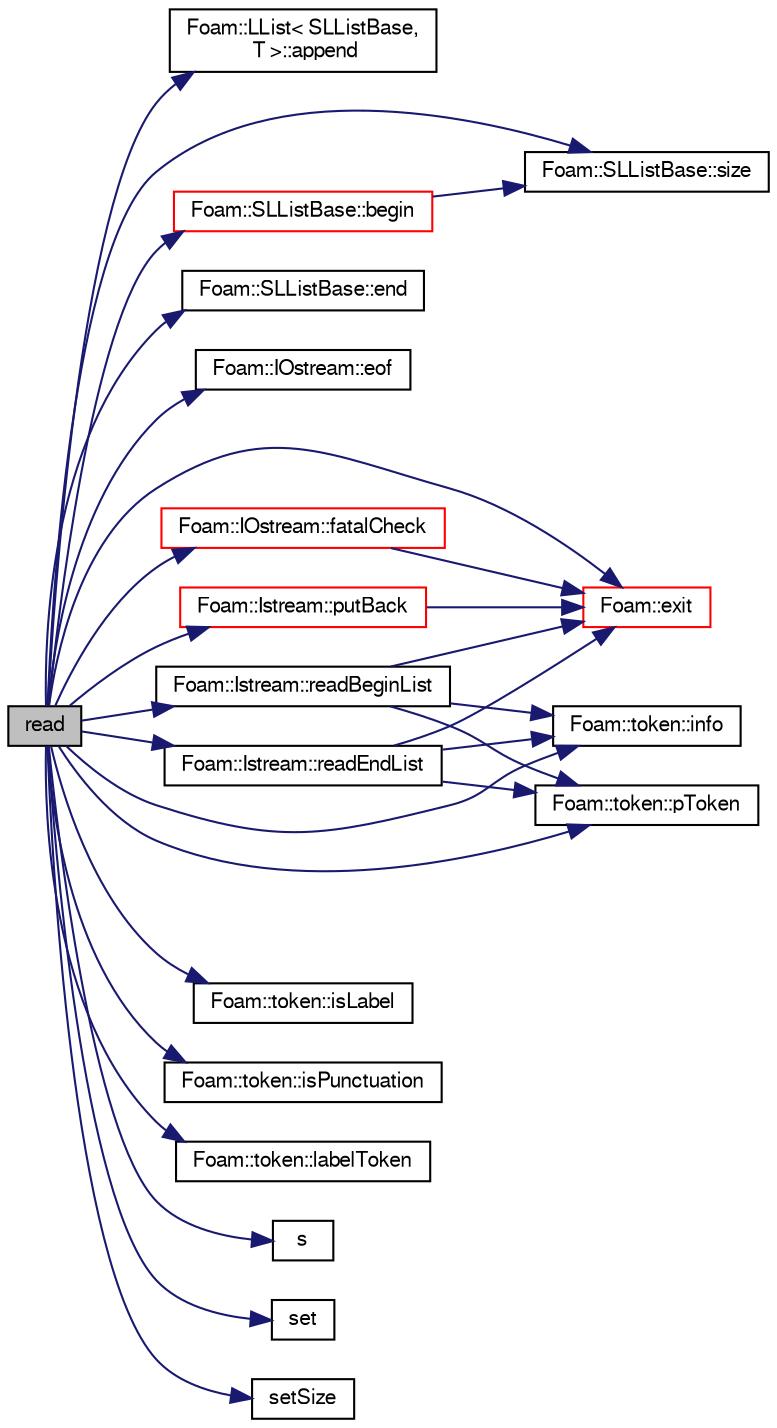 digraph "read"
{
  bgcolor="transparent";
  edge [fontname="FreeSans",fontsize="10",labelfontname="FreeSans",labelfontsize="10"];
  node [fontname="FreeSans",fontsize="10",shape=record];
  rankdir="LR";
  Node1 [label="read",height=0.2,width=0.4,color="black", fillcolor="grey75", style="filled" fontcolor="black"];
  Node1 -> Node2 [color="midnightblue",fontsize="10",style="solid",fontname="FreeSans"];
  Node2 [label="Foam::LList\< SLListBase,\l T \>::append",height=0.2,width=0.4,color="black",URL="$a01332.html#aa0809a881c9618cbaafc6a4451614dd6",tooltip="Add at tail of list. "];
  Node1 -> Node3 [color="midnightblue",fontsize="10",style="solid",fontname="FreeSans"];
  Node3 [label="Foam::SLListBase::begin",height=0.2,width=0.4,color="red",URL="$a02275.html#aba9a8f4b99a4ecd22aca9fb71d33fc57"];
  Node3 -> Node4 [color="midnightblue",fontsize="10",style="solid",fontname="FreeSans"];
  Node4 [label="Foam::SLListBase::size",height=0.2,width=0.4,color="black",URL="$a02275.html#a723361dc2020160f5492e8fe2d09fa44",tooltip="Return number of elements in list. "];
  Node1 -> Node5 [color="midnightblue",fontsize="10",style="solid",fontname="FreeSans"];
  Node5 [label="Foam::SLListBase::end",height=0.2,width=0.4,color="black",URL="$a02275.html#a3ddd5379f5c1bf8e726d60fd4410215a"];
  Node1 -> Node6 [color="midnightblue",fontsize="10",style="solid",fontname="FreeSans"];
  Node6 [label="Foam::IOstream::eof",height=0.2,width=0.4,color="black",URL="$a01149.html#ac4bcdb9a2c4adf5c3d247a711a7142cc",tooltip="Return true if end of input seen. "];
  Node1 -> Node7 [color="midnightblue",fontsize="10",style="solid",fontname="FreeSans"];
  Node7 [label="Foam::exit",height=0.2,width=0.4,color="red",URL="$a10237.html#a06ca7250d8e89caf05243ec094843642"];
  Node1 -> Node8 [color="midnightblue",fontsize="10",style="solid",fontname="FreeSans"];
  Node8 [label="Foam::IOstream::fatalCheck",height=0.2,width=0.4,color="red",URL="$a01149.html#a5db784ce6d8cb9b7ba80a59c7eeec604",tooltip="Check IOstream status for given operation. "];
  Node8 -> Node7 [color="midnightblue",fontsize="10",style="solid",fontname="FreeSans"];
  Node1 -> Node9 [color="midnightblue",fontsize="10",style="solid",fontname="FreeSans"];
  Node9 [label="Foam::token::info",height=0.2,width=0.4,color="black",URL="$a02548.html#a149cd2aba34f4fae37e055aae625c957",tooltip="Return info proxy. "];
  Node1 -> Node10 [color="midnightblue",fontsize="10",style="solid",fontname="FreeSans"];
  Node10 [label="Foam::token::isLabel",height=0.2,width=0.4,color="black",URL="$a02548.html#a24480ae8ea1111696cea4599dbf13a1c"];
  Node1 -> Node11 [color="midnightblue",fontsize="10",style="solid",fontname="FreeSans"];
  Node11 [label="Foam::token::isPunctuation",height=0.2,width=0.4,color="black",URL="$a02548.html#ad47cbb4da35a9c20d7ac8e070da68438"];
  Node1 -> Node12 [color="midnightblue",fontsize="10",style="solid",fontname="FreeSans"];
  Node12 [label="Foam::token::labelToken",height=0.2,width=0.4,color="black",URL="$a02548.html#aa609f04415eb0231a12e54fdec3a8224"];
  Node1 -> Node13 [color="midnightblue",fontsize="10",style="solid",fontname="FreeSans"];
  Node13 [label="Foam::token::pToken",height=0.2,width=0.4,color="black",URL="$a02548.html#a395e77350df8c1abfdf1140f969827e3"];
  Node1 -> Node14 [color="midnightblue",fontsize="10",style="solid",fontname="FreeSans"];
  Node14 [label="Foam::Istream::putBack",height=0.2,width=0.4,color="red",URL="$a01162.html#af22e503b062298eef54e360dfc06d0b4",tooltip="Put back token. "];
  Node14 -> Node7 [color="midnightblue",fontsize="10",style="solid",fontname="FreeSans"];
  Node1 -> Node15 [color="midnightblue",fontsize="10",style="solid",fontname="FreeSans"];
  Node15 [label="Foam::Istream::readBeginList",height=0.2,width=0.4,color="black",URL="$a01162.html#adb9b1a5ac1aacc94b9998439303acfa7"];
  Node15 -> Node9 [color="midnightblue",fontsize="10",style="solid",fontname="FreeSans"];
  Node15 -> Node7 [color="midnightblue",fontsize="10",style="solid",fontname="FreeSans"];
  Node15 -> Node13 [color="midnightblue",fontsize="10",style="solid",fontname="FreeSans"];
  Node1 -> Node16 [color="midnightblue",fontsize="10",style="solid",fontname="FreeSans"];
  Node16 [label="Foam::Istream::readEndList",height=0.2,width=0.4,color="black",URL="$a01162.html#a3fbb1d26a1c975ed5be8df0056c863dd"];
  Node16 -> Node9 [color="midnightblue",fontsize="10",style="solid",fontname="FreeSans"];
  Node16 -> Node7 [color="midnightblue",fontsize="10",style="solid",fontname="FreeSans"];
  Node16 -> Node13 [color="midnightblue",fontsize="10",style="solid",fontname="FreeSans"];
  Node1 -> Node17 [color="midnightblue",fontsize="10",style="solid",fontname="FreeSans"];
  Node17 [label="s",height=0.2,width=0.4,color="black",URL="$a03883.html#abb9c4233033fad2ad0206cd4adad3b9f"];
  Node1 -> Node18 [color="midnightblue",fontsize="10",style="solid",fontname="FreeSans"];
  Node18 [label="set",height=0.2,width=0.4,color="black",URL="$a02890.html#a39d8e17e34dfdbc73f17054d4077bcca"];
  Node1 -> Node19 [color="midnightblue",fontsize="10",style="solid",fontname="FreeSans"];
  Node19 [label="setSize",height=0.2,width=0.4,color="black",URL="$a03529.html#a6f8d72476baf295a054f72dfbc9c61c3"];
  Node1 -> Node4 [color="midnightblue",fontsize="10",style="solid",fontname="FreeSans"];
}
